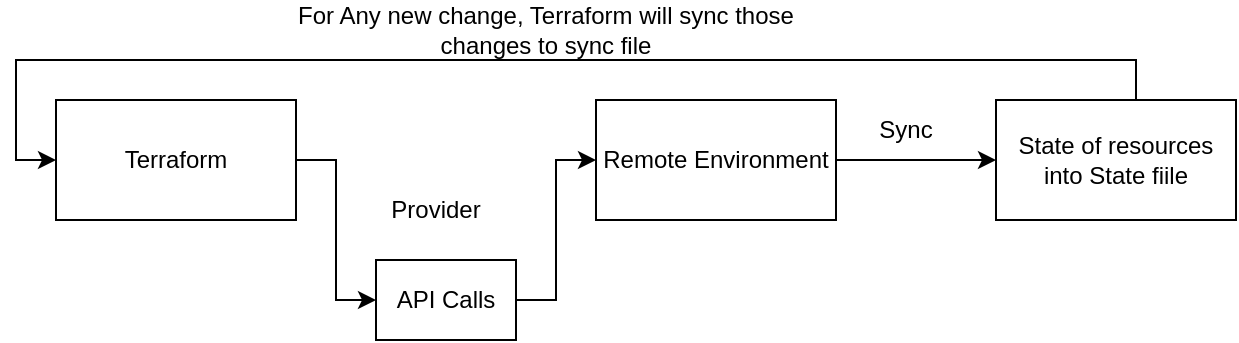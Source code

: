 <mxfile version="20.2.7" type="github">
  <diagram id="meAL1Kv7en_v5xpMcwnn" name="TerraForm">
    <mxGraphModel dx="946" dy="450" grid="1" gridSize="10" guides="1" tooltips="1" connect="1" arrows="1" fold="1" page="1" pageScale="1" pageWidth="3300" pageHeight="4681" math="0" shadow="0">
      <root>
        <mxCell id="0" />
        <mxCell id="1" parent="0" />
        <mxCell id="YYMjKRvVutxy2WZ0oJnT-3" value="" style="edgeStyle=orthogonalEdgeStyle;rounded=0;orthogonalLoop=1;jettySize=auto;html=1;entryX=0;entryY=0.5;entryDx=0;entryDy=0;" edge="1" parent="1" source="YYMjKRvVutxy2WZ0oJnT-1" target="YYMjKRvVutxy2WZ0oJnT-11">
          <mxGeometry relative="1" as="geometry">
            <mxPoint x="360" y="190" as="targetPoint" />
          </mxGeometry>
        </mxCell>
        <mxCell id="YYMjKRvVutxy2WZ0oJnT-1" value="Terraform" style="rounded=0;whiteSpace=wrap;html=1;" vertex="1" parent="1">
          <mxGeometry x="130" y="160" width="120" height="60" as="geometry" />
        </mxCell>
        <mxCell id="YYMjKRvVutxy2WZ0oJnT-6" value="" style="edgeStyle=orthogonalEdgeStyle;rounded=0;orthogonalLoop=1;jettySize=auto;html=1;" edge="1" parent="1" source="YYMjKRvVutxy2WZ0oJnT-2" target="YYMjKRvVutxy2WZ0oJnT-5">
          <mxGeometry relative="1" as="geometry" />
        </mxCell>
        <mxCell id="YYMjKRvVutxy2WZ0oJnT-2" value="Remote Environment" style="rounded=0;whiteSpace=wrap;html=1;" vertex="1" parent="1">
          <mxGeometry x="400" y="160" width="120" height="60" as="geometry" />
        </mxCell>
        <mxCell id="YYMjKRvVutxy2WZ0oJnT-4" value="Provider" style="text;html=1;strokeColor=none;fillColor=none;align=center;verticalAlign=middle;whiteSpace=wrap;rounded=0;" vertex="1" parent="1">
          <mxGeometry x="290" y="200" width="60" height="30" as="geometry" />
        </mxCell>
        <mxCell id="YYMjKRvVutxy2WZ0oJnT-9" style="edgeStyle=orthogonalEdgeStyle;rounded=0;orthogonalLoop=1;jettySize=auto;html=1;entryX=0;entryY=0.5;entryDx=0;entryDy=0;" edge="1" parent="1" source="YYMjKRvVutxy2WZ0oJnT-5" target="YYMjKRvVutxy2WZ0oJnT-1">
          <mxGeometry relative="1" as="geometry">
            <Array as="points">
              <mxPoint x="670" y="140" />
              <mxPoint x="110" y="140" />
              <mxPoint x="110" y="190" />
            </Array>
          </mxGeometry>
        </mxCell>
        <mxCell id="YYMjKRvVutxy2WZ0oJnT-5" value="State of resources into State fiile" style="rounded=0;whiteSpace=wrap;html=1;" vertex="1" parent="1">
          <mxGeometry x="600" y="160" width="120" height="60" as="geometry" />
        </mxCell>
        <mxCell id="YYMjKRvVutxy2WZ0oJnT-7" value="Sync" style="text;html=1;strokeColor=none;fillColor=none;align=center;verticalAlign=middle;whiteSpace=wrap;rounded=0;" vertex="1" parent="1">
          <mxGeometry x="520" y="160" width="70" height="30" as="geometry" />
        </mxCell>
        <mxCell id="YYMjKRvVutxy2WZ0oJnT-10" value="For Any new change, Terraform will sync those changes to sync file" style="text;html=1;strokeColor=none;fillColor=none;align=center;verticalAlign=middle;whiteSpace=wrap;rounded=0;" vertex="1" parent="1">
          <mxGeometry x="230" y="110" width="290" height="30" as="geometry" />
        </mxCell>
        <mxCell id="YYMjKRvVutxy2WZ0oJnT-12" style="edgeStyle=orthogonalEdgeStyle;rounded=0;orthogonalLoop=1;jettySize=auto;html=1;entryX=0;entryY=0.5;entryDx=0;entryDy=0;" edge="1" parent="1" source="YYMjKRvVutxy2WZ0oJnT-11" target="YYMjKRvVutxy2WZ0oJnT-2">
          <mxGeometry relative="1" as="geometry" />
        </mxCell>
        <mxCell id="YYMjKRvVutxy2WZ0oJnT-11" value="API Calls" style="rounded=0;whiteSpace=wrap;html=1;" vertex="1" parent="1">
          <mxGeometry x="290" y="240" width="70" height="40" as="geometry" />
        </mxCell>
      </root>
    </mxGraphModel>
  </diagram>
</mxfile>

